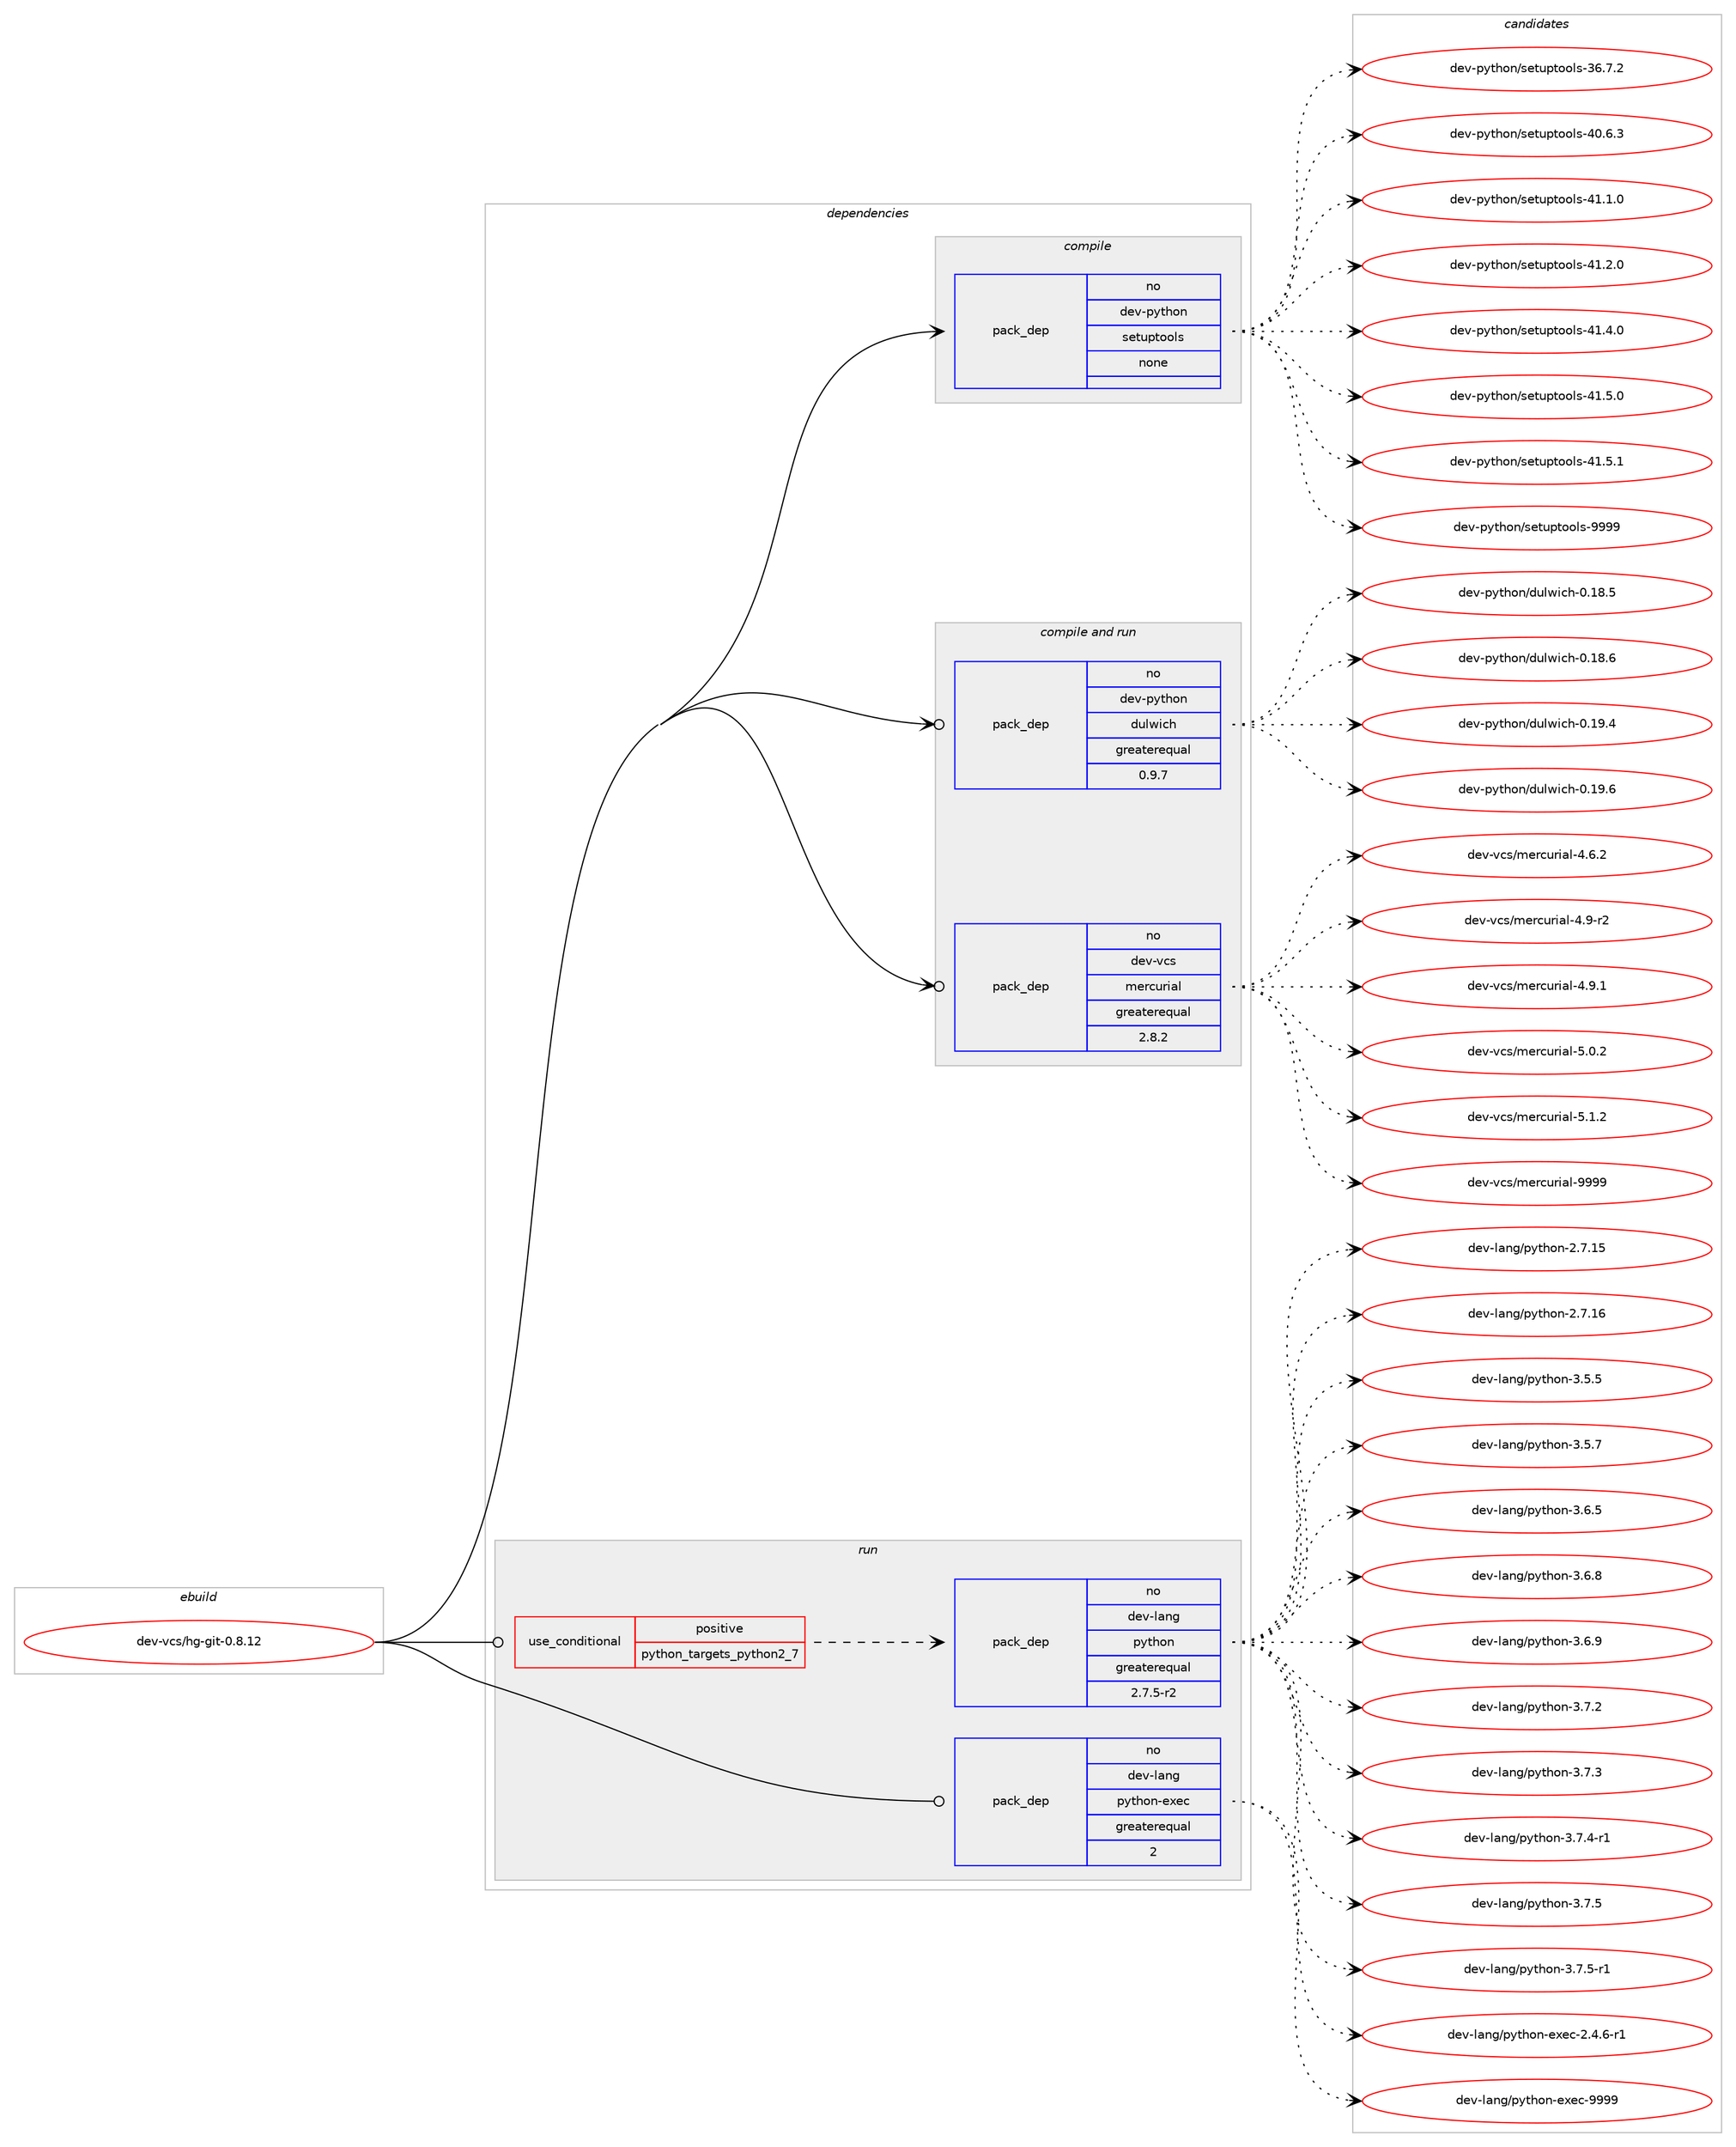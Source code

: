 digraph prolog {

# *************
# Graph options
# *************

newrank=true;
concentrate=true;
compound=true;
graph [rankdir=LR,fontname=Helvetica,fontsize=10,ranksep=1.5];#, ranksep=2.5, nodesep=0.2];
edge  [arrowhead=vee];
node  [fontname=Helvetica,fontsize=10];

# **********
# The ebuild
# **********

subgraph cluster_leftcol {
color=gray;
rank=same;
label=<<i>ebuild</i>>;
id [label="dev-vcs/hg-git-0.8.12", color=red, width=4, href="../dev-vcs/hg-git-0.8.12.svg"];
}

# ****************
# The dependencies
# ****************

subgraph cluster_midcol {
color=gray;
label=<<i>dependencies</i>>;
subgraph cluster_compile {
fillcolor="#eeeeee";
style=filled;
label=<<i>compile</i>>;
subgraph pack538705 {
dependency734851 [label=<<TABLE BORDER="0" CELLBORDER="1" CELLSPACING="0" CELLPADDING="4" WIDTH="220"><TR><TD ROWSPAN="6" CELLPADDING="30">pack_dep</TD></TR><TR><TD WIDTH="110">no</TD></TR><TR><TD>dev-python</TD></TR><TR><TD>setuptools</TD></TR><TR><TD>none</TD></TR><TR><TD></TD></TR></TABLE>>, shape=none, color=blue];
}
id:e -> dependency734851:w [weight=20,style="solid",arrowhead="vee"];
}
subgraph cluster_compileandrun {
fillcolor="#eeeeee";
style=filled;
label=<<i>compile and run</i>>;
subgraph pack538706 {
dependency734852 [label=<<TABLE BORDER="0" CELLBORDER="1" CELLSPACING="0" CELLPADDING="4" WIDTH="220"><TR><TD ROWSPAN="6" CELLPADDING="30">pack_dep</TD></TR><TR><TD WIDTH="110">no</TD></TR><TR><TD>dev-python</TD></TR><TR><TD>dulwich</TD></TR><TR><TD>greaterequal</TD></TR><TR><TD>0.9.7</TD></TR></TABLE>>, shape=none, color=blue];
}
id:e -> dependency734852:w [weight=20,style="solid",arrowhead="odotvee"];
subgraph pack538707 {
dependency734853 [label=<<TABLE BORDER="0" CELLBORDER="1" CELLSPACING="0" CELLPADDING="4" WIDTH="220"><TR><TD ROWSPAN="6" CELLPADDING="30">pack_dep</TD></TR><TR><TD WIDTH="110">no</TD></TR><TR><TD>dev-vcs</TD></TR><TR><TD>mercurial</TD></TR><TR><TD>greaterequal</TD></TR><TR><TD>2.8.2</TD></TR></TABLE>>, shape=none, color=blue];
}
id:e -> dependency734853:w [weight=20,style="solid",arrowhead="odotvee"];
}
subgraph cluster_run {
fillcolor="#eeeeee";
style=filled;
label=<<i>run</i>>;
subgraph cond183916 {
dependency734854 [label=<<TABLE BORDER="0" CELLBORDER="1" CELLSPACING="0" CELLPADDING="4"><TR><TD ROWSPAN="3" CELLPADDING="10">use_conditional</TD></TR><TR><TD>positive</TD></TR><TR><TD>python_targets_python2_7</TD></TR></TABLE>>, shape=none, color=red];
subgraph pack538708 {
dependency734855 [label=<<TABLE BORDER="0" CELLBORDER="1" CELLSPACING="0" CELLPADDING="4" WIDTH="220"><TR><TD ROWSPAN="6" CELLPADDING="30">pack_dep</TD></TR><TR><TD WIDTH="110">no</TD></TR><TR><TD>dev-lang</TD></TR><TR><TD>python</TD></TR><TR><TD>greaterequal</TD></TR><TR><TD>2.7.5-r2</TD></TR></TABLE>>, shape=none, color=blue];
}
dependency734854:e -> dependency734855:w [weight=20,style="dashed",arrowhead="vee"];
}
id:e -> dependency734854:w [weight=20,style="solid",arrowhead="odot"];
subgraph pack538709 {
dependency734856 [label=<<TABLE BORDER="0" CELLBORDER="1" CELLSPACING="0" CELLPADDING="4" WIDTH="220"><TR><TD ROWSPAN="6" CELLPADDING="30">pack_dep</TD></TR><TR><TD WIDTH="110">no</TD></TR><TR><TD>dev-lang</TD></TR><TR><TD>python-exec</TD></TR><TR><TD>greaterequal</TD></TR><TR><TD>2</TD></TR></TABLE>>, shape=none, color=blue];
}
id:e -> dependency734856:w [weight=20,style="solid",arrowhead="odot"];
}
}

# **************
# The candidates
# **************

subgraph cluster_choices {
rank=same;
color=gray;
label=<<i>candidates</i>>;

subgraph choice538705 {
color=black;
nodesep=1;
choice100101118451121211161041111104711510111611711211611111110811545515446554650 [label="dev-python/setuptools-36.7.2", color=red, width=4,href="../dev-python/setuptools-36.7.2.svg"];
choice100101118451121211161041111104711510111611711211611111110811545524846544651 [label="dev-python/setuptools-40.6.3", color=red, width=4,href="../dev-python/setuptools-40.6.3.svg"];
choice100101118451121211161041111104711510111611711211611111110811545524946494648 [label="dev-python/setuptools-41.1.0", color=red, width=4,href="../dev-python/setuptools-41.1.0.svg"];
choice100101118451121211161041111104711510111611711211611111110811545524946504648 [label="dev-python/setuptools-41.2.0", color=red, width=4,href="../dev-python/setuptools-41.2.0.svg"];
choice100101118451121211161041111104711510111611711211611111110811545524946524648 [label="dev-python/setuptools-41.4.0", color=red, width=4,href="../dev-python/setuptools-41.4.0.svg"];
choice100101118451121211161041111104711510111611711211611111110811545524946534648 [label="dev-python/setuptools-41.5.0", color=red, width=4,href="../dev-python/setuptools-41.5.0.svg"];
choice100101118451121211161041111104711510111611711211611111110811545524946534649 [label="dev-python/setuptools-41.5.1", color=red, width=4,href="../dev-python/setuptools-41.5.1.svg"];
choice10010111845112121116104111110471151011161171121161111111081154557575757 [label="dev-python/setuptools-9999", color=red, width=4,href="../dev-python/setuptools-9999.svg"];
dependency734851:e -> choice100101118451121211161041111104711510111611711211611111110811545515446554650:w [style=dotted,weight="100"];
dependency734851:e -> choice100101118451121211161041111104711510111611711211611111110811545524846544651:w [style=dotted,weight="100"];
dependency734851:e -> choice100101118451121211161041111104711510111611711211611111110811545524946494648:w [style=dotted,weight="100"];
dependency734851:e -> choice100101118451121211161041111104711510111611711211611111110811545524946504648:w [style=dotted,weight="100"];
dependency734851:e -> choice100101118451121211161041111104711510111611711211611111110811545524946524648:w [style=dotted,weight="100"];
dependency734851:e -> choice100101118451121211161041111104711510111611711211611111110811545524946534648:w [style=dotted,weight="100"];
dependency734851:e -> choice100101118451121211161041111104711510111611711211611111110811545524946534649:w [style=dotted,weight="100"];
dependency734851:e -> choice10010111845112121116104111110471151011161171121161111111081154557575757:w [style=dotted,weight="100"];
}
subgraph choice538706 {
color=black;
nodesep=1;
choice10010111845112121116104111110471001171081191059910445484649564653 [label="dev-python/dulwich-0.18.5", color=red, width=4,href="../dev-python/dulwich-0.18.5.svg"];
choice10010111845112121116104111110471001171081191059910445484649564654 [label="dev-python/dulwich-0.18.6", color=red, width=4,href="../dev-python/dulwich-0.18.6.svg"];
choice10010111845112121116104111110471001171081191059910445484649574652 [label="dev-python/dulwich-0.19.4", color=red, width=4,href="../dev-python/dulwich-0.19.4.svg"];
choice10010111845112121116104111110471001171081191059910445484649574654 [label="dev-python/dulwich-0.19.6", color=red, width=4,href="../dev-python/dulwich-0.19.6.svg"];
dependency734852:e -> choice10010111845112121116104111110471001171081191059910445484649564653:w [style=dotted,weight="100"];
dependency734852:e -> choice10010111845112121116104111110471001171081191059910445484649564654:w [style=dotted,weight="100"];
dependency734852:e -> choice10010111845112121116104111110471001171081191059910445484649574652:w [style=dotted,weight="100"];
dependency734852:e -> choice10010111845112121116104111110471001171081191059910445484649574654:w [style=dotted,weight="100"];
}
subgraph choice538707 {
color=black;
nodesep=1;
choice1001011184511899115471091011149911711410597108455246544650 [label="dev-vcs/mercurial-4.6.2", color=red, width=4,href="../dev-vcs/mercurial-4.6.2.svg"];
choice1001011184511899115471091011149911711410597108455246574511450 [label="dev-vcs/mercurial-4.9-r2", color=red, width=4,href="../dev-vcs/mercurial-4.9-r2.svg"];
choice1001011184511899115471091011149911711410597108455246574649 [label="dev-vcs/mercurial-4.9.1", color=red, width=4,href="../dev-vcs/mercurial-4.9.1.svg"];
choice1001011184511899115471091011149911711410597108455346484650 [label="dev-vcs/mercurial-5.0.2", color=red, width=4,href="../dev-vcs/mercurial-5.0.2.svg"];
choice1001011184511899115471091011149911711410597108455346494650 [label="dev-vcs/mercurial-5.1.2", color=red, width=4,href="../dev-vcs/mercurial-5.1.2.svg"];
choice10010111845118991154710910111499117114105971084557575757 [label="dev-vcs/mercurial-9999", color=red, width=4,href="../dev-vcs/mercurial-9999.svg"];
dependency734853:e -> choice1001011184511899115471091011149911711410597108455246544650:w [style=dotted,weight="100"];
dependency734853:e -> choice1001011184511899115471091011149911711410597108455246574511450:w [style=dotted,weight="100"];
dependency734853:e -> choice1001011184511899115471091011149911711410597108455246574649:w [style=dotted,weight="100"];
dependency734853:e -> choice1001011184511899115471091011149911711410597108455346484650:w [style=dotted,weight="100"];
dependency734853:e -> choice1001011184511899115471091011149911711410597108455346494650:w [style=dotted,weight="100"];
dependency734853:e -> choice10010111845118991154710910111499117114105971084557575757:w [style=dotted,weight="100"];
}
subgraph choice538708 {
color=black;
nodesep=1;
choice10010111845108971101034711212111610411111045504655464953 [label="dev-lang/python-2.7.15", color=red, width=4,href="../dev-lang/python-2.7.15.svg"];
choice10010111845108971101034711212111610411111045504655464954 [label="dev-lang/python-2.7.16", color=red, width=4,href="../dev-lang/python-2.7.16.svg"];
choice100101118451089711010347112121116104111110455146534653 [label="dev-lang/python-3.5.5", color=red, width=4,href="../dev-lang/python-3.5.5.svg"];
choice100101118451089711010347112121116104111110455146534655 [label="dev-lang/python-3.5.7", color=red, width=4,href="../dev-lang/python-3.5.7.svg"];
choice100101118451089711010347112121116104111110455146544653 [label="dev-lang/python-3.6.5", color=red, width=4,href="../dev-lang/python-3.6.5.svg"];
choice100101118451089711010347112121116104111110455146544656 [label="dev-lang/python-3.6.8", color=red, width=4,href="../dev-lang/python-3.6.8.svg"];
choice100101118451089711010347112121116104111110455146544657 [label="dev-lang/python-3.6.9", color=red, width=4,href="../dev-lang/python-3.6.9.svg"];
choice100101118451089711010347112121116104111110455146554650 [label="dev-lang/python-3.7.2", color=red, width=4,href="../dev-lang/python-3.7.2.svg"];
choice100101118451089711010347112121116104111110455146554651 [label="dev-lang/python-3.7.3", color=red, width=4,href="../dev-lang/python-3.7.3.svg"];
choice1001011184510897110103471121211161041111104551465546524511449 [label="dev-lang/python-3.7.4-r1", color=red, width=4,href="../dev-lang/python-3.7.4-r1.svg"];
choice100101118451089711010347112121116104111110455146554653 [label="dev-lang/python-3.7.5", color=red, width=4,href="../dev-lang/python-3.7.5.svg"];
choice1001011184510897110103471121211161041111104551465546534511449 [label="dev-lang/python-3.7.5-r1", color=red, width=4,href="../dev-lang/python-3.7.5-r1.svg"];
dependency734855:e -> choice10010111845108971101034711212111610411111045504655464953:w [style=dotted,weight="100"];
dependency734855:e -> choice10010111845108971101034711212111610411111045504655464954:w [style=dotted,weight="100"];
dependency734855:e -> choice100101118451089711010347112121116104111110455146534653:w [style=dotted,weight="100"];
dependency734855:e -> choice100101118451089711010347112121116104111110455146534655:w [style=dotted,weight="100"];
dependency734855:e -> choice100101118451089711010347112121116104111110455146544653:w [style=dotted,weight="100"];
dependency734855:e -> choice100101118451089711010347112121116104111110455146544656:w [style=dotted,weight="100"];
dependency734855:e -> choice100101118451089711010347112121116104111110455146544657:w [style=dotted,weight="100"];
dependency734855:e -> choice100101118451089711010347112121116104111110455146554650:w [style=dotted,weight="100"];
dependency734855:e -> choice100101118451089711010347112121116104111110455146554651:w [style=dotted,weight="100"];
dependency734855:e -> choice1001011184510897110103471121211161041111104551465546524511449:w [style=dotted,weight="100"];
dependency734855:e -> choice100101118451089711010347112121116104111110455146554653:w [style=dotted,weight="100"];
dependency734855:e -> choice1001011184510897110103471121211161041111104551465546534511449:w [style=dotted,weight="100"];
}
subgraph choice538709 {
color=black;
nodesep=1;
choice10010111845108971101034711212111610411111045101120101994550465246544511449 [label="dev-lang/python-exec-2.4.6-r1", color=red, width=4,href="../dev-lang/python-exec-2.4.6-r1.svg"];
choice10010111845108971101034711212111610411111045101120101994557575757 [label="dev-lang/python-exec-9999", color=red, width=4,href="../dev-lang/python-exec-9999.svg"];
dependency734856:e -> choice10010111845108971101034711212111610411111045101120101994550465246544511449:w [style=dotted,weight="100"];
dependency734856:e -> choice10010111845108971101034711212111610411111045101120101994557575757:w [style=dotted,weight="100"];
}
}

}
